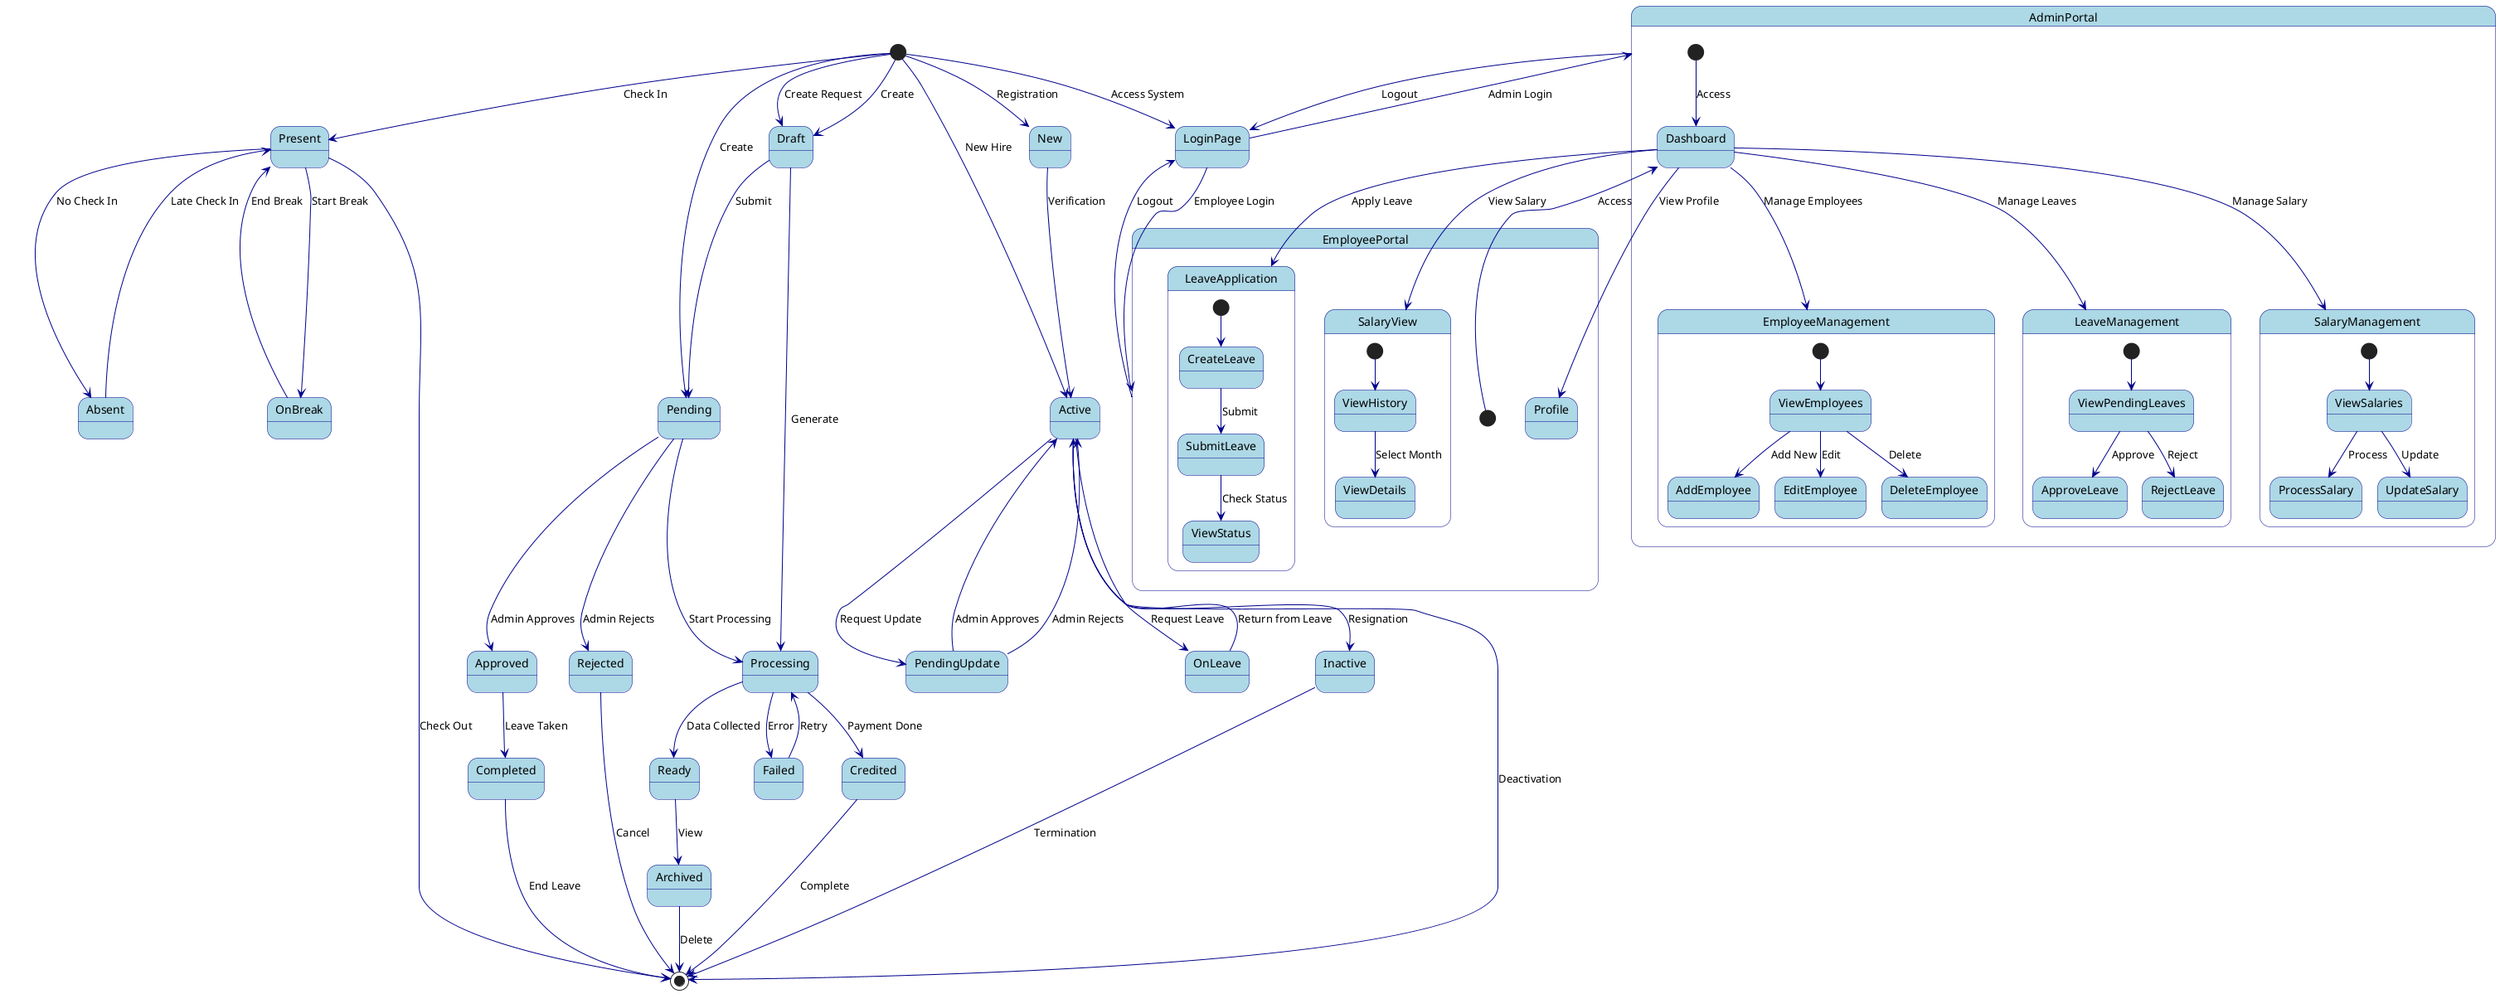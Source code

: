 @startuml EMS State Diagram

skinparam state {
  BackgroundColor LightBlue
  BorderColor DarkBlue
}

skinparam arrow {
  Color DarkBlue
}

' Authentication State Diagram
[*] --> LoginPage : Access System
LoginPage --> AdminPortal : Admin Login
LoginPage --> EmployeePortal : Employee Login
AdminPortal --> LoginPage : Logout
EmployeePortal --> LoginPage : Logout

' Admin Portal States
state AdminPortal {
  [*] --> Dashboard : Access
  Dashboard --> EmployeeManagement : Manage Employees
  Dashboard --> LeaveManagement : Manage Leaves
  Dashboard --> SalaryManagement : Manage Salary
  
  state EmployeeManagement {
    [*] --> ViewEmployees
    ViewEmployees --> AddEmployee : Add New
    ViewEmployees --> EditEmployee : Edit
    ViewEmployees --> DeleteEmployee : Delete
  }
  
  state LeaveManagement {
    [*] --> ViewPendingLeaves
    ViewPendingLeaves --> ApproveLeave : Approve
    ViewPendingLeaves --> RejectLeave : Reject
  }
  
  state SalaryManagement {
    [*] --> ViewSalaries
    ViewSalaries --> ProcessSalary : Process
    ViewSalaries --> UpdateSalary : Update
  }
}

' Employee Portal States
state EmployeePortal {
  [*] --> Dashboard : Access
  Dashboard --> Profile : View Profile
  Dashboard --> LeaveApplication : Apply Leave
  Dashboard --> SalaryView : View Salary
  
  state LeaveApplication {
    [*] --> CreateLeave
    CreateLeave --> SubmitLeave : Submit
    SubmitLeave --> ViewStatus : Check Status
  }
  
  state SalaryView {
    [*] --> ViewHistory
    ViewHistory --> ViewDetails : Select Month
  }
}

' Employee Status State Diagram
[*] --> Active : New Hire
Active --> OnLeave : Request Leave
OnLeave --> Active : Return from Leave
Active --> Inactive : Resignation
Inactive --> [*] : Termination

' Leave Request State Diagram
[*] --> Draft : Create Request
Draft --> Pending : Submit
Pending --> Approved : Admin Approves
Pending --> Rejected : Admin Rejects
Approved --> Completed : Leave Taken
Rejected --> [*] : Cancel
Completed --> [*] : End Leave

' Attendance State Diagram
[*] --> Present : Check In
Present --> OnBreak : Start Break
OnBreak --> Present : End Break
Present --> Absent : No Check In
Absent --> Present : Late Check In
Present --> [*] : Check Out

' Employee Profile State Diagram
[*] --> New : Registration
New --> Active : Verification
Active --> PendingUpdate : Request Update
PendingUpdate --> Active : Admin Approves
PendingUpdate --> Active : Admin Rejects
Active --> [*] : Deactivation

' Report Generation State Diagram
[*] --> Draft : Create
Draft --> Processing : Generate
Processing --> Ready : Data Collected
Ready --> Archived : View
Archived --> [*] : Delete

' Salary Processing States
[*] --> Pending : Create
Pending --> Processing : Start Processing
Processing --> Credited : Payment Done
Processing --> Failed : Error
Failed --> Processing : Retry
Credited --> [*] : Complete

@enduml 
